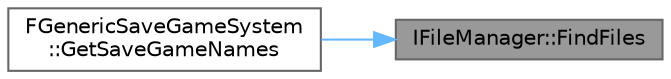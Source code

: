digraph "IFileManager::FindFiles"
{
 // INTERACTIVE_SVG=YES
 // LATEX_PDF_SIZE
  bgcolor="transparent";
  edge [fontname=Helvetica,fontsize=10,labelfontname=Helvetica,labelfontsize=10];
  node [fontname=Helvetica,fontsize=10,shape=box,height=0.2,width=0.4];
  rankdir="RL";
  Node1 [id="Node000001",label="IFileManager::FindFiles",height=0.2,width=0.4,color="gray40", fillcolor="grey60", style="filled", fontcolor="black",tooltip="Finds file or directories."];
  Node1 -> Node2 [id="edge1_Node000001_Node000002",dir="back",color="steelblue1",style="solid",tooltip=" "];
  Node2 [id="Node000002",label="FGenericSaveGameSystem\l::GetSaveGameNames",height=0.2,width=0.4,color="grey40", fillcolor="white", style="filled",URL="$d0/d41/classFGenericSaveGameSystem.html#a63e73a589fa8919b36a145f47eb8c7b5",tooltip="Gets a list of all known saves."];
}

